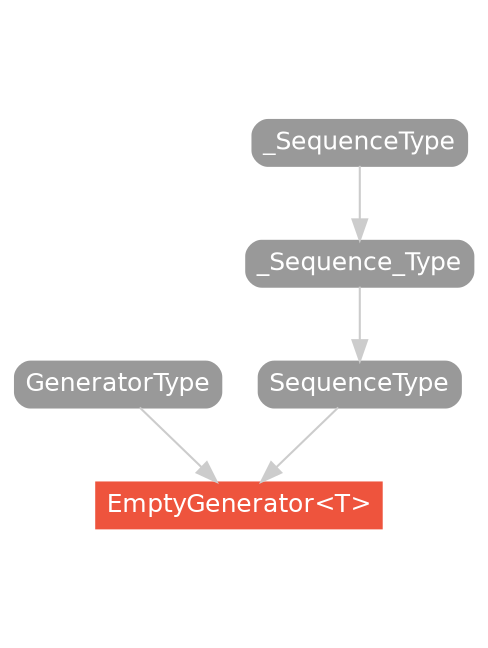 strict digraph "EmptyGenerator<T> - Type Hierarchy - SwiftDoc.org" {
    pad="0.1,0.8"
    node [shape=box, style="filled,rounded", color="#999999", fillcolor="#999999", fontcolor=white, fontname=Helvetica, fontnames="Helvetica,sansserif", fontsize=12, margin="0.07,0.05", height="0.3"]
    edge [color="#cccccc"]
    "EmptyGenerator<T>" [URL="/type/EmptyGenerator/", style="filled", fillcolor="#ee543d", color="#ee543d"]
    "GeneratorType" [URL="/protocol/GeneratorType/"]
    "SequenceType" [URL="/protocol/SequenceType/"]
    "_SequenceType" [URL="/protocol/_SequenceType/"]
    "_Sequence_Type" [URL="/protocol/_Sequence_Type/"]    "GeneratorType" -> "EmptyGenerator<T>"
    "SequenceType" -> "EmptyGenerator<T>"
    "_Sequence_Type" -> "SequenceType"
    "_SequenceType" -> "_Sequence_Type"
    subgraph Types {
        rank = max; "EmptyGenerator<T>";
    }
}